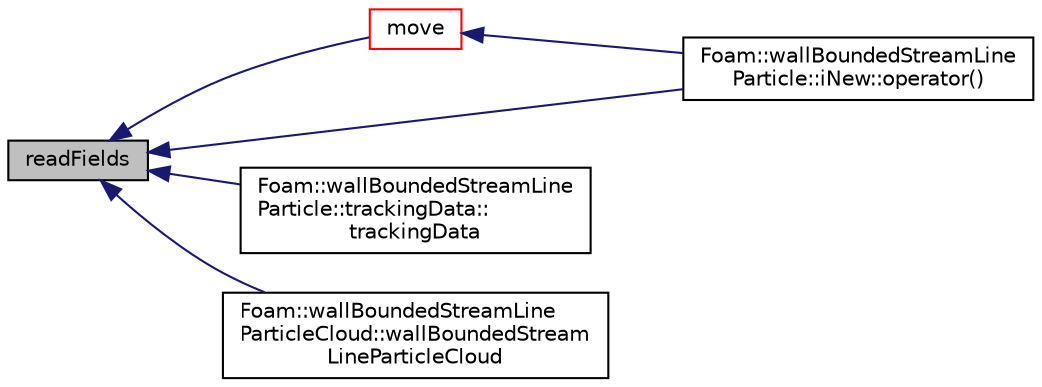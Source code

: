 digraph "readFields"
{
  bgcolor="transparent";
  edge [fontname="Helvetica",fontsize="10",labelfontname="Helvetica",labelfontsize="10"];
  node [fontname="Helvetica",fontsize="10",shape=record];
  rankdir="LR";
  Node1150 [label="readFields",height=0.2,width=0.4,color="black", fillcolor="grey75", style="filled", fontcolor="black"];
  Node1150 -> Node1151 [dir="back",color="midnightblue",fontsize="10",style="solid",fontname="Helvetica"];
  Node1151 [label="move",height=0.2,width=0.4,color="red",URL="$a24321.html#ab2af4f225a9c3e9d8789961151f121ac",tooltip="Track all particles to their end point. "];
  Node1151 -> Node1152 [dir="back",color="midnightblue",fontsize="10",style="solid",fontname="Helvetica"];
  Node1152 [label="Foam::wallBoundedStreamLine\lParticle::iNew::operator()",height=0.2,width=0.4,color="black",URL="$a24329.html#ad36652cd265287dd491eef37cb3305d3"];
  Node1150 -> Node1152 [dir="back",color="midnightblue",fontsize="10",style="solid",fontname="Helvetica"];
  Node1150 -> Node1154 [dir="back",color="midnightblue",fontsize="10",style="solid",fontname="Helvetica"];
  Node1154 [label="Foam::wallBoundedStreamLine\lParticle::trackingData::\ltrackingData",height=0.2,width=0.4,color="black",URL="$a24325.html#a33b3395463fa2263d8e0ff0cd099def6"];
  Node1150 -> Node1155 [dir="back",color="midnightblue",fontsize="10",style="solid",fontname="Helvetica"];
  Node1155 [label="Foam::wallBoundedStreamLine\lParticleCloud::wallBoundedStream\lLineParticleCloud",height=0.2,width=0.4,color="black",URL="$a24333.html#a8aba3675e91c3d69933023fbcd46c71a",tooltip="Construct given mesh. "];
}
